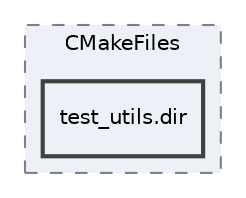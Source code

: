 digraph "build/tests/CMakeFiles/test_utils.dir"
{
 // LATEX_PDF_SIZE
  edge [fontname="Helvetica",fontsize="10",labelfontname="Helvetica",labelfontsize="10"];
  node [fontname="Helvetica",fontsize="10",shape=record];
  compound=true
  subgraph clusterdir_b67b133a83ac3df5d719be61f4ee2417 {
    graph [ bgcolor="#edf0f7", pencolor="grey50", style="filled,dashed,", label="CMakeFiles", fontname="Helvetica", fontsize="10", URL="dir_b67b133a83ac3df5d719be61f4ee2417.html"]
  dir_5eb2a8634b813bb4faedb14a150425c8 [shape=box, label="test_utils.dir", style="filled,bold,", fillcolor="#edf0f7", color="grey25", URL="dir_5eb2a8634b813bb4faedb14a150425c8.html"];
  }
}
